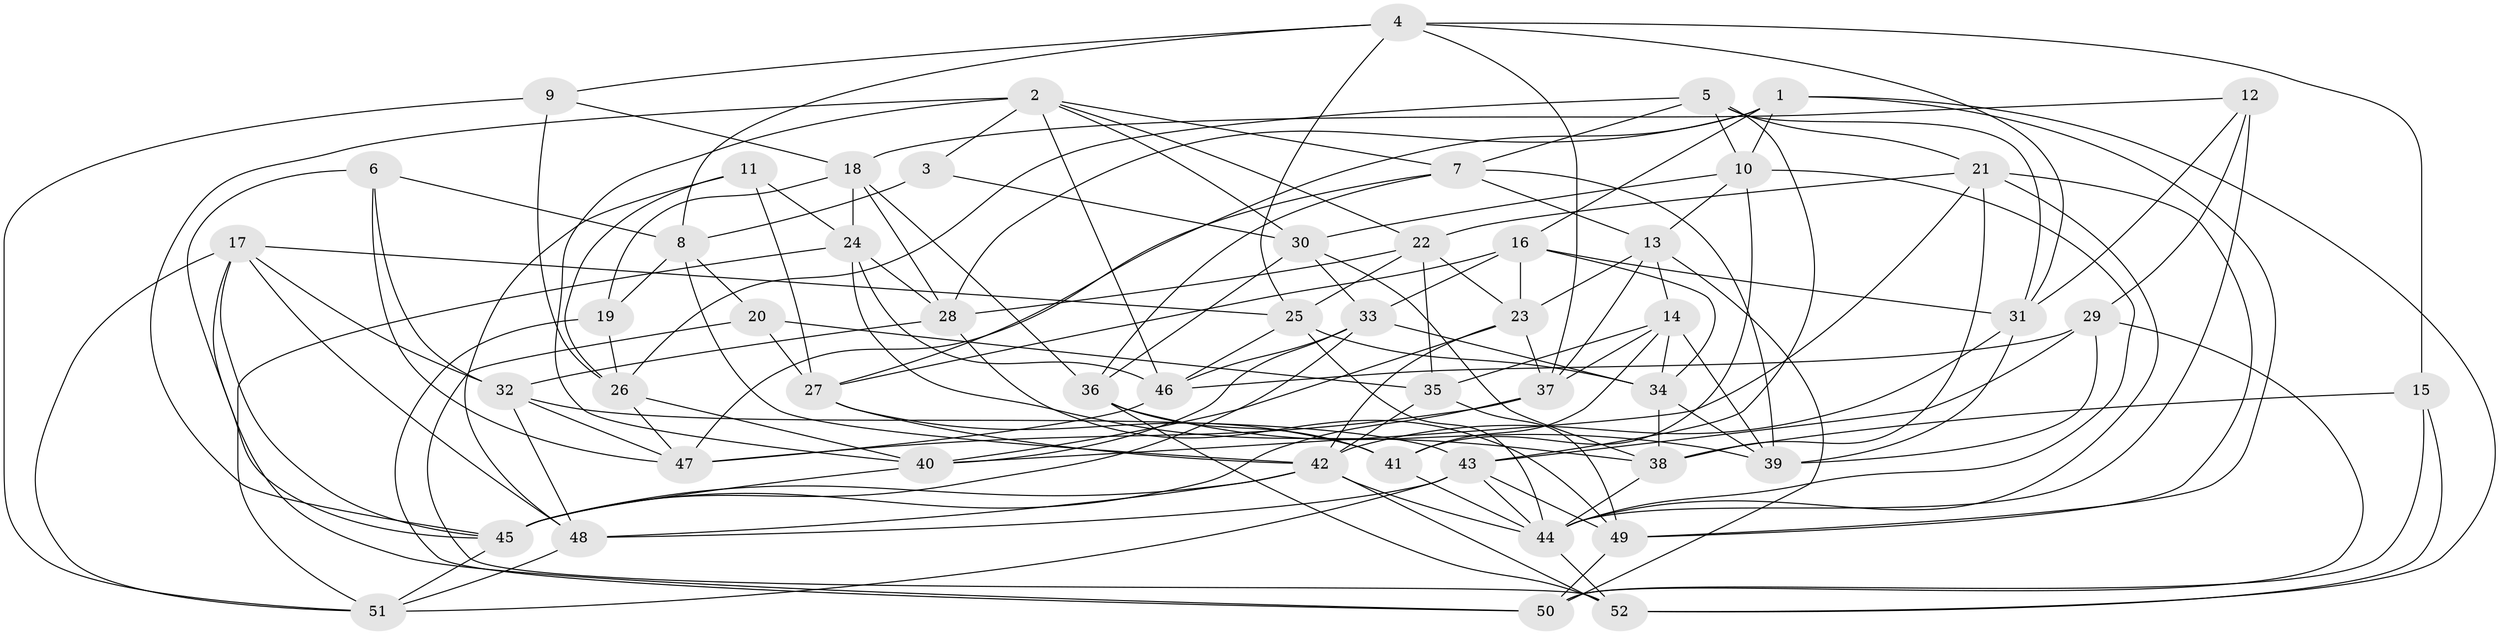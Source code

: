 // original degree distribution, {4: 1.0}
// Generated by graph-tools (version 1.1) at 2025/26/03/09/25 03:26:52]
// undirected, 52 vertices, 151 edges
graph export_dot {
graph [start="1"]
  node [color=gray90,style=filled];
  1;
  2;
  3;
  4;
  5;
  6;
  7;
  8;
  9;
  10;
  11;
  12;
  13;
  14;
  15;
  16;
  17;
  18;
  19;
  20;
  21;
  22;
  23;
  24;
  25;
  26;
  27;
  28;
  29;
  30;
  31;
  32;
  33;
  34;
  35;
  36;
  37;
  38;
  39;
  40;
  41;
  42;
  43;
  44;
  45;
  46;
  47;
  48;
  49;
  50;
  51;
  52;
  1 -- 10 [weight=1.0];
  1 -- 16 [weight=1.0];
  1 -- 27 [weight=1.0];
  1 -- 28 [weight=1.0];
  1 -- 49 [weight=1.0];
  1 -- 52 [weight=1.0];
  2 -- 3 [weight=2.0];
  2 -- 7 [weight=1.0];
  2 -- 22 [weight=1.0];
  2 -- 30 [weight=1.0];
  2 -- 40 [weight=1.0];
  2 -- 45 [weight=1.0];
  2 -- 46 [weight=1.0];
  3 -- 8 [weight=1.0];
  3 -- 30 [weight=1.0];
  4 -- 8 [weight=1.0];
  4 -- 9 [weight=1.0];
  4 -- 15 [weight=1.0];
  4 -- 25 [weight=1.0];
  4 -- 31 [weight=1.0];
  4 -- 37 [weight=1.0];
  5 -- 7 [weight=1.0];
  5 -- 10 [weight=1.0];
  5 -- 21 [weight=1.0];
  5 -- 26 [weight=1.0];
  5 -- 31 [weight=1.0];
  5 -- 43 [weight=1.0];
  6 -- 8 [weight=1.0];
  6 -- 32 [weight=1.0];
  6 -- 45 [weight=1.0];
  6 -- 47 [weight=1.0];
  7 -- 13 [weight=1.0];
  7 -- 36 [weight=1.0];
  7 -- 39 [weight=1.0];
  7 -- 47 [weight=1.0];
  8 -- 19 [weight=1.0];
  8 -- 20 [weight=1.0];
  8 -- 42 [weight=1.0];
  9 -- 18 [weight=1.0];
  9 -- 26 [weight=1.0];
  9 -- 51 [weight=1.0];
  10 -- 13 [weight=1.0];
  10 -- 30 [weight=1.0];
  10 -- 41 [weight=1.0];
  10 -- 44 [weight=1.0];
  11 -- 24 [weight=1.0];
  11 -- 26 [weight=1.0];
  11 -- 27 [weight=1.0];
  11 -- 48 [weight=1.0];
  12 -- 18 [weight=1.0];
  12 -- 29 [weight=1.0];
  12 -- 31 [weight=1.0];
  12 -- 44 [weight=1.0];
  13 -- 14 [weight=1.0];
  13 -- 23 [weight=1.0];
  13 -- 37 [weight=1.0];
  13 -- 50 [weight=1.0];
  14 -- 34 [weight=1.0];
  14 -- 35 [weight=1.0];
  14 -- 37 [weight=1.0];
  14 -- 39 [weight=1.0];
  14 -- 41 [weight=1.0];
  15 -- 38 [weight=1.0];
  15 -- 50 [weight=1.0];
  15 -- 52 [weight=1.0];
  16 -- 23 [weight=1.0];
  16 -- 27 [weight=1.0];
  16 -- 31 [weight=1.0];
  16 -- 33 [weight=1.0];
  16 -- 34 [weight=1.0];
  17 -- 25 [weight=1.0];
  17 -- 32 [weight=1.0];
  17 -- 45 [weight=1.0];
  17 -- 48 [weight=1.0];
  17 -- 50 [weight=1.0];
  17 -- 51 [weight=1.0];
  18 -- 19 [weight=1.0];
  18 -- 24 [weight=1.0];
  18 -- 28 [weight=1.0];
  18 -- 36 [weight=1.0];
  19 -- 26 [weight=1.0];
  19 -- 50 [weight=1.0];
  20 -- 27 [weight=1.0];
  20 -- 35 [weight=1.0];
  20 -- 52 [weight=1.0];
  21 -- 22 [weight=1.0];
  21 -- 38 [weight=1.0];
  21 -- 40 [weight=1.0];
  21 -- 44 [weight=1.0];
  21 -- 49 [weight=1.0];
  22 -- 23 [weight=1.0];
  22 -- 25 [weight=1.0];
  22 -- 28 [weight=1.0];
  22 -- 35 [weight=1.0];
  23 -- 37 [weight=1.0];
  23 -- 40 [weight=1.0];
  23 -- 42 [weight=1.0];
  24 -- 28 [weight=1.0];
  24 -- 38 [weight=1.0];
  24 -- 46 [weight=1.0];
  24 -- 51 [weight=1.0];
  25 -- 34 [weight=1.0];
  25 -- 44 [weight=1.0];
  25 -- 46 [weight=1.0];
  26 -- 40 [weight=1.0];
  26 -- 47 [weight=1.0];
  27 -- 41 [weight=1.0];
  27 -- 42 [weight=1.0];
  28 -- 32 [weight=1.0];
  28 -- 49 [weight=1.0];
  29 -- 39 [weight=1.0];
  29 -- 43 [weight=2.0];
  29 -- 46 [weight=1.0];
  29 -- 50 [weight=1.0];
  30 -- 33 [weight=1.0];
  30 -- 36 [weight=1.0];
  30 -- 38 [weight=1.0];
  31 -- 39 [weight=1.0];
  31 -- 42 [weight=1.0];
  32 -- 43 [weight=1.0];
  32 -- 47 [weight=1.0];
  32 -- 48 [weight=1.0];
  33 -- 34 [weight=1.0];
  33 -- 40 [weight=1.0];
  33 -- 45 [weight=1.0];
  33 -- 46 [weight=1.0];
  34 -- 38 [weight=1.0];
  34 -- 39 [weight=1.0];
  35 -- 42 [weight=2.0];
  35 -- 49 [weight=1.0];
  36 -- 39 [weight=1.0];
  36 -- 41 [weight=1.0];
  36 -- 52 [weight=1.0];
  37 -- 45 [weight=1.0];
  37 -- 47 [weight=1.0];
  38 -- 44 [weight=1.0];
  40 -- 45 [weight=1.0];
  41 -- 44 [weight=2.0];
  42 -- 44 [weight=1.0];
  42 -- 45 [weight=1.0];
  42 -- 48 [weight=1.0];
  42 -- 52 [weight=1.0];
  43 -- 44 [weight=1.0];
  43 -- 48 [weight=1.0];
  43 -- 49 [weight=1.0];
  43 -- 51 [weight=1.0];
  44 -- 52 [weight=1.0];
  45 -- 51 [weight=1.0];
  46 -- 47 [weight=1.0];
  48 -- 51 [weight=1.0];
  49 -- 50 [weight=1.0];
}
